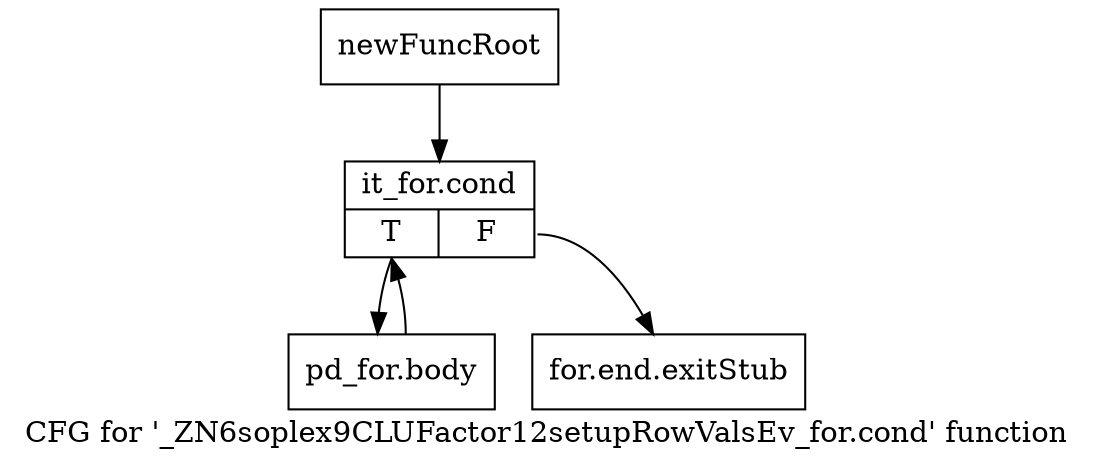 digraph "CFG for '_ZN6soplex9CLUFactor12setupRowValsEv_for.cond' function" {
	label="CFG for '_ZN6soplex9CLUFactor12setupRowValsEv_for.cond' function";

	Node0x2c85d10 [shape=record,label="{newFuncRoot}"];
	Node0x2c85d10 -> Node0x2c85db0;
	Node0x2c85d60 [shape=record,label="{for.end.exitStub}"];
	Node0x2c85db0 [shape=record,label="{it_for.cond|{<s0>T|<s1>F}}"];
	Node0x2c85db0:s0 -> Node0x2c85e00;
	Node0x2c85db0:s1 -> Node0x2c85d60;
	Node0x2c85e00 [shape=record,label="{pd_for.body}"];
	Node0x2c85e00 -> Node0x2c85db0;
}
